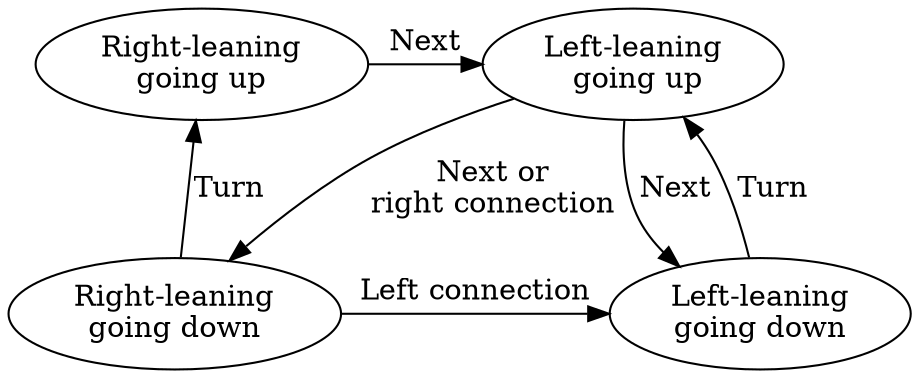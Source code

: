 digraph {
//	rankdir=LR
//	ratio=compress

	rlu [label="Right-leaning\ngoing up"];
	llu [label="Left-leaning\n going up"];
	rld [label="Right-leaning\ngoing down"];
	lld [label="Left-leaning\ngoing down"];

	{rank=same; rlu llu}
	{rank=same; rld lld}

	llu -> lld [label="Next"];
	llu -> rld [label="Next or\nright connection"];
	
	rld -> lld [label="Left connection"];

	rlu -> llu [label="Next"];

	lld -> llu [label="Turn"];
	rld -> rlu [label="Turn"];
}
